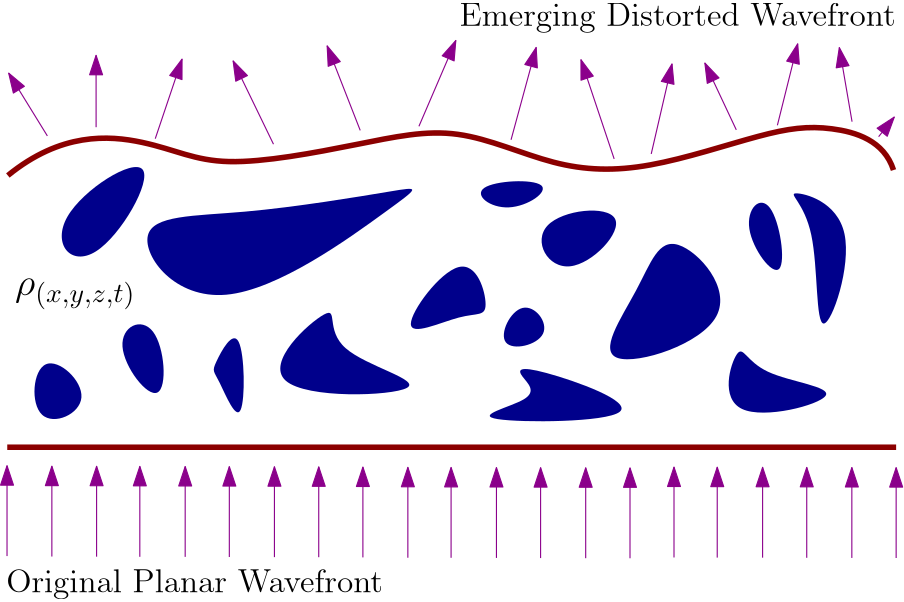 <?xml version="1.0"?>
<!DOCTYPE ipe SYSTEM "ipe.dtd">
<ipe version="70218" creator="Ipe 7.2.28">
<info created="D:20240920194145" modified="D:20240920201547"/>
<ipestyle name="basic">
<symbol name="arrow/arc(spx)">
<path stroke="sym-stroke" fill="sym-stroke" pen="sym-pen">
0 0 m
-1 0.333 l
-1 -0.333 l
h
</path>
</symbol>
<symbol name="arrow/farc(spx)">
<path stroke="sym-stroke" fill="white" pen="sym-pen">
0 0 m
-1 0.333 l
-1 -0.333 l
h
</path>
</symbol>
<symbol name="arrow/ptarc(spx)">
<path stroke="sym-stroke" fill="sym-stroke" pen="sym-pen">
0 0 m
-1 0.333 l
-0.8 0 l
-1 -0.333 l
h
</path>
</symbol>
<symbol name="arrow/fptarc(spx)">
<path stroke="sym-stroke" fill="white" pen="sym-pen">
0 0 m
-1 0.333 l
-0.8 0 l
-1 -0.333 l
h
</path>
</symbol>
<symbol name="mark/circle(sx)" transformations="translations">
<path fill="sym-stroke">
0.6 0 0 0.6 0 0 e
0.4 0 0 0.4 0 0 e
</path>
</symbol>
<symbol name="mark/disk(sx)" transformations="translations">
<path fill="sym-stroke">
0.6 0 0 0.6 0 0 e
</path>
</symbol>
<symbol name="mark/fdisk(sfx)" transformations="translations">
<group>
<path fill="sym-fill">
0.5 0 0 0.5 0 0 e
</path>
<path fill="sym-stroke" fillrule="eofill">
0.6 0 0 0.6 0 0 e
0.4 0 0 0.4 0 0 e
</path>
</group>
</symbol>
<symbol name="mark/box(sx)" transformations="translations">
<path fill="sym-stroke" fillrule="eofill">
-0.6 -0.6 m
0.6 -0.6 l
0.6 0.6 l
-0.6 0.6 l
h
-0.4 -0.4 m
0.4 -0.4 l
0.4 0.4 l
-0.4 0.4 l
h
</path>
</symbol>
<symbol name="mark/square(sx)" transformations="translations">
<path fill="sym-stroke">
-0.6 -0.6 m
0.6 -0.6 l
0.6 0.6 l
-0.6 0.6 l
h
</path>
</symbol>
<symbol name="mark/fsquare(sfx)" transformations="translations">
<group>
<path fill="sym-fill">
-0.5 -0.5 m
0.5 -0.5 l
0.5 0.5 l
-0.5 0.5 l
h
</path>
<path fill="sym-stroke" fillrule="eofill">
-0.6 -0.6 m
0.6 -0.6 l
0.6 0.6 l
-0.6 0.6 l
h
-0.4 -0.4 m
0.4 -0.4 l
0.4 0.4 l
-0.4 0.4 l
h
</path>
</group>
</symbol>
<symbol name="mark/cross(sx)" transformations="translations">
<group>
<path fill="sym-stroke">
-0.43 -0.57 m
0.57 0.43 l
0.43 0.57 l
-0.57 -0.43 l
h
</path>
<path fill="sym-stroke">
-0.43 0.57 m
0.57 -0.43 l
0.43 -0.57 l
-0.57 0.43 l
h
</path>
</group>
</symbol>
<symbol name="arrow/fnormal(spx)">
<path stroke="sym-stroke" fill="white" pen="sym-pen">
0 0 m
-1 0.333 l
-1 -0.333 l
h
</path>
</symbol>
<symbol name="arrow/pointed(spx)">
<path stroke="sym-stroke" fill="sym-stroke" pen="sym-pen">
0 0 m
-1 0.333 l
-0.8 0 l
-1 -0.333 l
h
</path>
</symbol>
<symbol name="arrow/fpointed(spx)">
<path stroke="sym-stroke" fill="white" pen="sym-pen">
0 0 m
-1 0.333 l
-0.8 0 l
-1 -0.333 l
h
</path>
</symbol>
<symbol name="arrow/linear(spx)">
<path stroke="sym-stroke" pen="sym-pen">
-1 0.333 m
0 0 l
-1 -0.333 l
</path>
</symbol>
<symbol name="arrow/fdouble(spx)">
<path stroke="sym-stroke" fill="white" pen="sym-pen">
0 0 m
-1 0.333 l
-1 -0.333 l
h
-1 0 m
-2 0.333 l
-2 -0.333 l
h
</path>
</symbol>
<symbol name="arrow/double(spx)">
<path stroke="sym-stroke" fill="sym-stroke" pen="sym-pen">
0 0 m
-1 0.333 l
-1 -0.333 l
h
-1 0 m
-2 0.333 l
-2 -0.333 l
h
</path>
</symbol>
<symbol name="arrow/mid-normal(spx)">
<path stroke="sym-stroke" fill="sym-stroke" pen="sym-pen">
0.5 0 m
-0.5 0.333 l
-0.5 -0.333 l
h
</path>
</symbol>
<symbol name="arrow/mid-fnormal(spx)">
<path stroke="sym-stroke" fill="white" pen="sym-pen">
0.5 0 m
-0.5 0.333 l
-0.5 -0.333 l
h
</path>
</symbol>
<symbol name="arrow/mid-pointed(spx)">
<path stroke="sym-stroke" fill="sym-stroke" pen="sym-pen">
0.5 0 m
-0.5 0.333 l
-0.3 0 l
-0.5 -0.333 l
h
</path>
</symbol>
<symbol name="arrow/mid-fpointed(spx)">
<path stroke="sym-stroke" fill="white" pen="sym-pen">
0.5 0 m
-0.5 0.333 l
-0.3 0 l
-0.5 -0.333 l
h
</path>
</symbol>
<symbol name="arrow/mid-double(spx)">
<path stroke="sym-stroke" fill="sym-stroke" pen="sym-pen">
1 0 m
0 0.333 l
0 -0.333 l
h
0 0 m
-1 0.333 l
-1 -0.333 l
h
</path>
</symbol>
<symbol name="arrow/mid-fdouble(spx)">
<path stroke="sym-stroke" fill="white" pen="sym-pen">
1 0 m
0 0.333 l
0 -0.333 l
h
0 0 m
-1 0.333 l
-1 -0.333 l
h
</path>
</symbol>
<anglesize name="22.5 deg" value="22.5"/>
<anglesize name="30 deg" value="30"/>
<anglesize name="45 deg" value="45"/>
<anglesize name="60 deg" value="60"/>
<anglesize name="90 deg" value="90"/>
<arrowsize name="large" value="10"/>
<arrowsize name="small" value="5"/>
<arrowsize name="tiny" value="3"/>
<color name="blue" value="0 0 1"/>
<color name="brown" value="0.647 0.165 0.165"/>
<color name="darkblue" value="0 0 0.545"/>
<color name="darkcyan" value="0 0.545 0.545"/>
<color name="darkgray" value="0.663"/>
<color name="darkgreen" value="0 0.392 0"/>
<color name="darkmagenta" value="0.545 0 0.545"/>
<color name="darkorange" value="1 0.549 0"/>
<color name="darkred" value="0.545 0 0"/>
<color name="gold" value="1 0.843 0"/>
<color name="gray" value="0.745"/>
<color name="green" value="0 1 0"/>
<color name="lightblue" value="0.678 0.847 0.902"/>
<color name="lightcyan" value="0.878 1 1"/>
<color name="lightgray" value="0.827"/>
<color name="lightgreen" value="0.565 0.933 0.565"/>
<color name="lightyellow" value="1 1 0.878"/>
<color name="navy" value="0 0 0.502"/>
<color name="orange" value="1 0.647 0"/>
<color name="pink" value="1 0.753 0.796"/>
<color name="purple" value="0.627 0.125 0.941"/>
<color name="red" value="1 0 0"/>
<color name="seagreen" value="0.18 0.545 0.341"/>
<color name="turquoise" value="0.251 0.878 0.816"/>
<color name="violet" value="0.933 0.51 0.933"/>
<color name="yellow" value="1 1 0"/>
<dashstyle name="dash dot dotted" value="[4 2 1 2 1 2] 0"/>
<dashstyle name="dash dotted" value="[4 2 1 2] 0"/>
<dashstyle name="dashed" value="[4] 0"/>
<dashstyle name="dotted" value="[1 3] 0"/>
<gridsize name="10 pts (~3.5 mm)" value="10"/>
<gridsize name="14 pts (~5 mm)" value="14"/>
<gridsize name="16 pts (~6 mm)" value="16"/>
<gridsize name="20 pts (~7 mm)" value="20"/>
<gridsize name="28 pts (~10 mm)" value="28"/>
<gridsize name="32 pts (~12 mm)" value="32"/>
<gridsize name="4 pts" value="4"/>
<gridsize name="56 pts (~20 mm)" value="56"/>
<gridsize name="8 pts (~3 mm)" value="8"/>
<opacity name="10%" value="0.1"/>
<opacity name="30%" value="0.3"/>
<opacity name="50%" value="0.5"/>
<opacity name="75%" value="0.75"/>
<pen name="fat" value="1.2"/>
<pen name="heavier" value="0.8"/>
<pen name="ultrafat" value="2"/>
<symbolsize name="large" value="5"/>
<symbolsize name="small" value="2"/>
<symbolsize name="tiny" value="1.1"/>
<textsize name="Huge" value="\Huge"/>
<textsize name="LARGE" value="\LARGE"/>
<textsize name="Large" value="\Large"/>
<textsize name="footnote" value="\footnotesize"/>
<textsize name="huge" value="\huge"/>
<textsize name="large" value="\large"/>
<textsize name="script" value="\scriptsize"/>
<textsize name="small" value="\small"/>
<textsize name="tiny" value="\tiny"/>
<textstyle name="center" begin="\begin{center}" end="\end{center}"/>
<textstyle name="item" begin="\begin{itemize}\item{}" end="\end{itemize}"/>
<textstyle name="itemize" begin="\begin{itemize}" end="\end{itemize}"/>
<tiling name="falling" angle="-60" step="4" width="1"/>
<tiling name="rising" angle="30" step="4" width="1"/>
</ipestyle>
<page>
<layer name="planarWave"/>
<layer name="distortion"/>
<layer name="arrows"/>
<layer name="label"/>
<view layers="planarWave distortion arrows label" active="label"/>
<path layer="planarWave" matrix="1 0 0 1 0 -0.0970991" stroke="darkred" pen="ultrafat">
128 640 m
448 640 l
</path>
<path stroke="darkred" pen="ultrafat">
128.212 737.726 m
147.352 753.307
181.686 751.13
202.151 738.985
256.858 749.33
289.788 756.492
325.162 739.926
357.412 738.87
402.145 753.801
423.335 756.549
443.656 750.286
447.053 739.679 c
</path>
<path layer="distortion" fill="darkblue">
165.561 723.985
199.634 677.756
276.774 733.812
276.774 733.812
209.799 722.625 u
</path>
<path fill="darkblue">
303.2 685.37
294.276 689.833
262.845 674.738
294.141 717.078 u
</path>
<path fill="darkblue">
365.033 723.573
400.584 684.12
332.382 662.477
357.169 697.934 u
</path>
<path fill="darkblue">
161.635 679.86
186.757 646.806
183.645 690.529 u
</path>
<path fill="darkblue">
137.198 721.346
157.746 696.416
191.331 755.401 u
</path>
<path fill="darkblue">
237.304 673.76
297.174 659.376
204.972 656.193
252.454 699.025 u
</path>
<path fill="darkblue">
311.762 665.85
311.762 671.223
374.029 648.996
282.769 648.499
322.333 657.164 u
</path>
<path fill="darkblue">
311.753 723.8
327.948 694.419
360.217 728.753 u
</path>
<path fill="darkblue">
402.977 734.358
438.871 725.435
417.966 664.06
420.936 724.9 u
</path>
<path fill="darkblue">
394.763 664.928
439.99 660.185
380.82 644.794
392.101 682.633 u
</path>
<path fill="darkblue">
138.104 679.775
163.69 655.954
135.356 643.478 u
</path>
<path fill="darkblue">
200.926 666.773
202.971 667.846
213.945 640.555
213.263 689.898 u
</path>
<path fill="darkblue">
313.106 697.283
327.757 678.694
301.049 672.47 u
</path>
<path fill="darkblue">
289.968 735.287
307.713 721.251
330.817 737.199 u
</path>
<path fill="darkblue">
389.122 720.764
410.567 692.035
403.94 735.872 u
</path>
<path layer="arrows" matrix="1 0 0 1 0.0429003 -6.92147" stroke="darkmagenta" rarrow="normal/normal">
144.021 640 m
144.017 607.464 l
</path>
<path matrix="1 0 0 1 16.145 -6.9619" stroke="darkmagenta" rarrow="normal/normal">
144.021 640 m
144.017 607.464 l
</path>
<path matrix="1 0 0 1 31.7088 -7.00062" stroke="darkmagenta" rarrow="normal/normal">
144.021 640 m
144.017 607.464 l
</path>
<path matrix="1 0 0 1 48.0394 -7.04124" stroke="darkmagenta" rarrow="normal/normal">
144.021 640 m
144.017 607.464 l
</path>
<path matrix="1 0 0 1 63.9307 -7.08078" stroke="darkmagenta" rarrow="normal/normal">
144.021 640 m
144.017 607.464 l
</path>
<path matrix="1 0 0 1 80.1673 -7.12117" stroke="darkmagenta" rarrow="normal/normal">
144.021 640 m
144.017 607.464 l
</path>
<path matrix="1 0 0 1 96.1185 -7.16085" stroke="darkmagenta" rarrow="normal/normal">
144.021 640 m
144.017 607.464 l
</path>
<path matrix="1 0 0 1 128.201 -7.34102" stroke="darkmagenta" rarrow="normal/normal">
144.021 640 m
144.017 607.464 l
</path>
<path matrix="1 0 0 1 143.764 -7.37974" stroke="darkmagenta" rarrow="normal/normal">
144.021 640 m
144.017 607.464 l
</path>
<path matrix="1 0 0 1 160.095 -7.42036" stroke="darkmagenta" rarrow="normal/normal">
144.021 640 m
144.017 607.464 l
</path>
<path matrix="1 0 0 1 175.986 -7.4599" stroke="darkmagenta" rarrow="normal/normal">
144.021 640 m
144.017 607.464 l
</path>
<path matrix="1 0 0 1 192.223 -7.50029" stroke="darkmagenta" rarrow="normal/normal">
144.021 640 m
144.017 607.464 l
</path>
<path matrix="1 0 0 1 208.174 -7.53997" stroke="darkmagenta" rarrow="normal/normal">
144.021 640 m
144.017 607.464 l
</path>
<path matrix="1 0 0 1 224.014 -7.24641" stroke="darkmagenta" rarrow="normal/normal">
144.021 640 m
144.017 607.464 l
</path>
<path matrix="1 0 0 1 239.577 -7.28513" stroke="darkmagenta" rarrow="normal/normal">
144.021 640 m
144.017 607.464 l
</path>
<path matrix="1 0 0 1 255.908 -7.32575" stroke="darkmagenta" rarrow="normal/normal">
144.021 640 m
144.017 607.464 l
</path>
<path matrix="1 0 0 1 271.799 -7.36529" stroke="darkmagenta" rarrow="normal/normal">
144.021 640 m
144.017 607.464 l
</path>
<path matrix="1 0 0 1 288.036 -7.40568" stroke="darkmagenta" rarrow="normal/normal">
144.021 640 m
144.017 607.464 l
</path>
<path matrix="1 0 0 1 303.987 -7.44536" stroke="darkmagenta" rarrow="normal/normal">
144.021 640 m
144.017 607.464 l
</path>
<path stroke="darkmagenta" rarrow="normal/normal">
128.52 774.577 m
142.441 751.973 l
</path>
<path stroke="darkmagenta" rarrow="normal/normal">
159.981 780.982 m
159.99 755.118 l
</path>
<path stroke="darkmagenta" rarrow="normal/normal">
190.929 779.627 m
181.286 750.978 l
</path>
<path stroke="darkmagenta" rarrow="normal/normal">
209.316 778.979 m
223.845 748.992 l
</path>
<path stroke="darkmagenta" rarrow="normal/normal">
243.166 784.399 m
255.073 753.962 l
</path>
<path stroke="darkmagenta" rarrow="normal/normal">
289.487 786.33 m
276.204 755.435 l
</path>
<path stroke="darkmagenta" rarrow="normal/normal">
318.417 783.827 m
309.369 750.578 l
</path>
<path stroke="darkmagenta" rarrow="normal/normal">
334.54 779.408 m
346.49 743.698 l
</path>
<path stroke="darkmagenta" rarrow="normal/normal">
367.32 777.893 m
359.832 745.478 l
</path>
<path stroke="darkmagenta" rarrow="normal/normal">
379.146 778.213 m
390.459 754.155 l
</path>
<path stroke="darkmagenta" rarrow="normal/normal">
412.563 785.131 m
405.251 755.798 l
</path>
<path matrix="1 0 0 1 -0.236833 0.178436" stroke="darkmagenta" rarrow="normal/normal">
427.783 783.599 m
432.367 756.92 l
</path>
<path stroke="darkmagenta" rarrow="normal/normal">
447.337 758.772 m
441.695 751.699 l
</path>
<text layer="label" matrix="1 0 0 1 -53.9219 18.059" transformations="translations" pos="181.545 569.622" stroke="black" type="label" width="135.751" height="8.307" depth="2.32" valign="baseline" size="large">Original Planar Wavefront</text>
<path layer="arrows" matrix="1 0 0 1 112.014 -7.233" stroke="darkmagenta" rarrow="normal/normal">
144.021 640 m
144.017 607.464 l
</path>
<path matrix="1 0 0 1 -16.0976 -6.75153" stroke="darkmagenta" rarrow="normal/normal">
144.021 640 m
144.017 607.464 l
</path>
<text layer="label" matrix="1 0 0 1 109.281 221.975" transformations="translations" pos="181.545 569.622" stroke="black" type="label" width="157.112" height="8.307" depth="2.32" valign="baseline" size="large">Emerging Distorted Wavefront</text>
<text matrix="1 0 0 1 58.3986 -31.7146" transformations="translations" pos="72.4177 726.333" stroke="black" type="label" width="43.399" height="6.178" depth="5.02" valign="baseline" size="Large" style="math">\rho_{(x,y,z,t)}</text>
</page>
</ipe>
